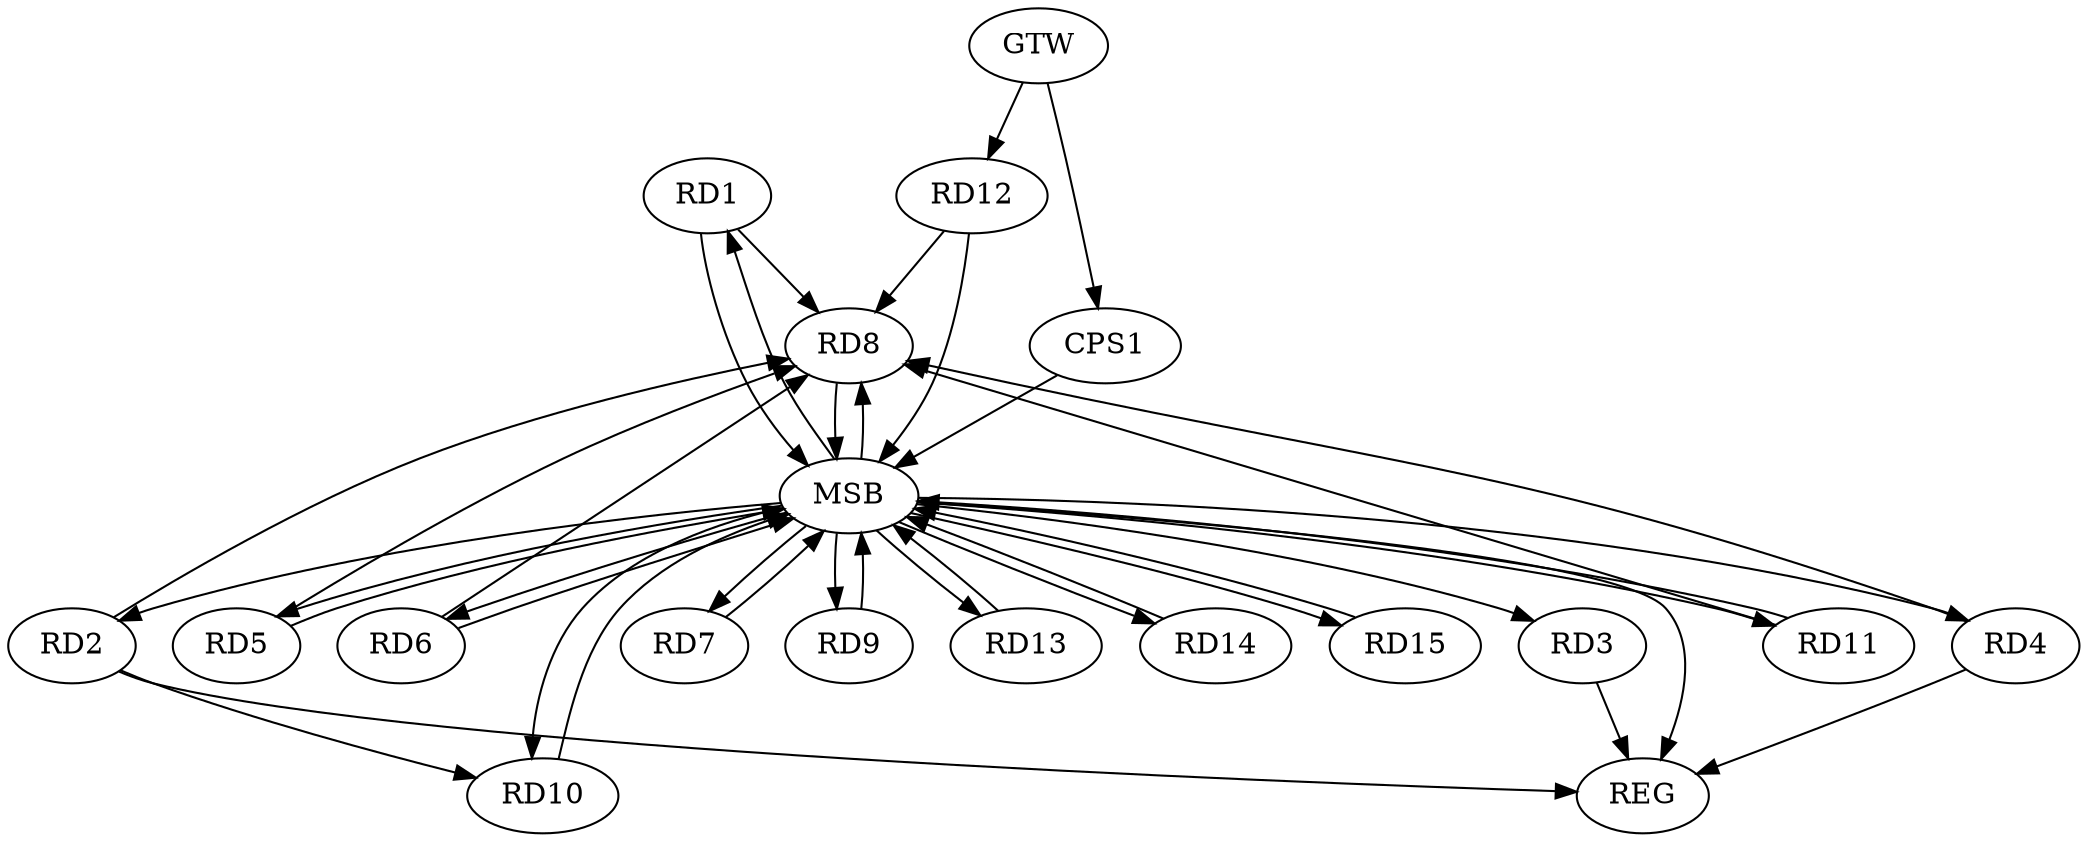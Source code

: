 strict digraph G {
  RD1 [ label="RD1" ];
  RD2 [ label="RD2" ];
  RD3 [ label="RD3" ];
  RD4 [ label="RD4" ];
  RD5 [ label="RD5" ];
  RD6 [ label="RD6" ];
  RD7 [ label="RD7" ];
  RD8 [ label="RD8" ];
  RD9 [ label="RD9" ];
  RD10 [ label="RD10" ];
  RD11 [ label="RD11" ];
  RD12 [ label="RD12" ];
  RD13 [ label="RD13" ];
  RD14 [ label="RD14" ];
  RD15 [ label="RD15" ];
  CPS1 [ label="CPS1" ];
  GTW [ label="GTW" ];
  REG [ label="REG" ];
  MSB [ label="MSB" ];
  RD2 -> RD8;
  RD2 -> RD10;
  GTW -> RD12;
  GTW -> CPS1;
  RD2 -> REG;
  RD3 -> REG;
  RD4 -> REG;
  RD1 -> MSB;
  MSB -> RD2;
  MSB -> RD7;
  MSB -> RD11;
  MSB -> REG;
  RD5 -> MSB;
  MSB -> RD10;
  MSB -> RD14;
  RD6 -> MSB;
  MSB -> RD5;
  RD7 -> MSB;
  MSB -> RD4;
  RD8 -> MSB;
  MSB -> RD1;
  RD9 -> MSB;
  RD10 -> MSB;
  MSB -> RD8;
  RD11 -> MSB;
  MSB -> RD6;
  MSB -> RD15;
  RD12 -> MSB;
  RD13 -> MSB;
  RD14 -> MSB;
  RD15 -> MSB;
  MSB -> RD13;
  CPS1 -> MSB;
  MSB -> RD3;
  MSB -> RD9;
  RD11 -> RD8;
  RD6 -> RD8;
  RD12 -> RD8;
  RD5 -> RD8;
  RD4 -> RD8;
  RD1 -> RD8;
}

